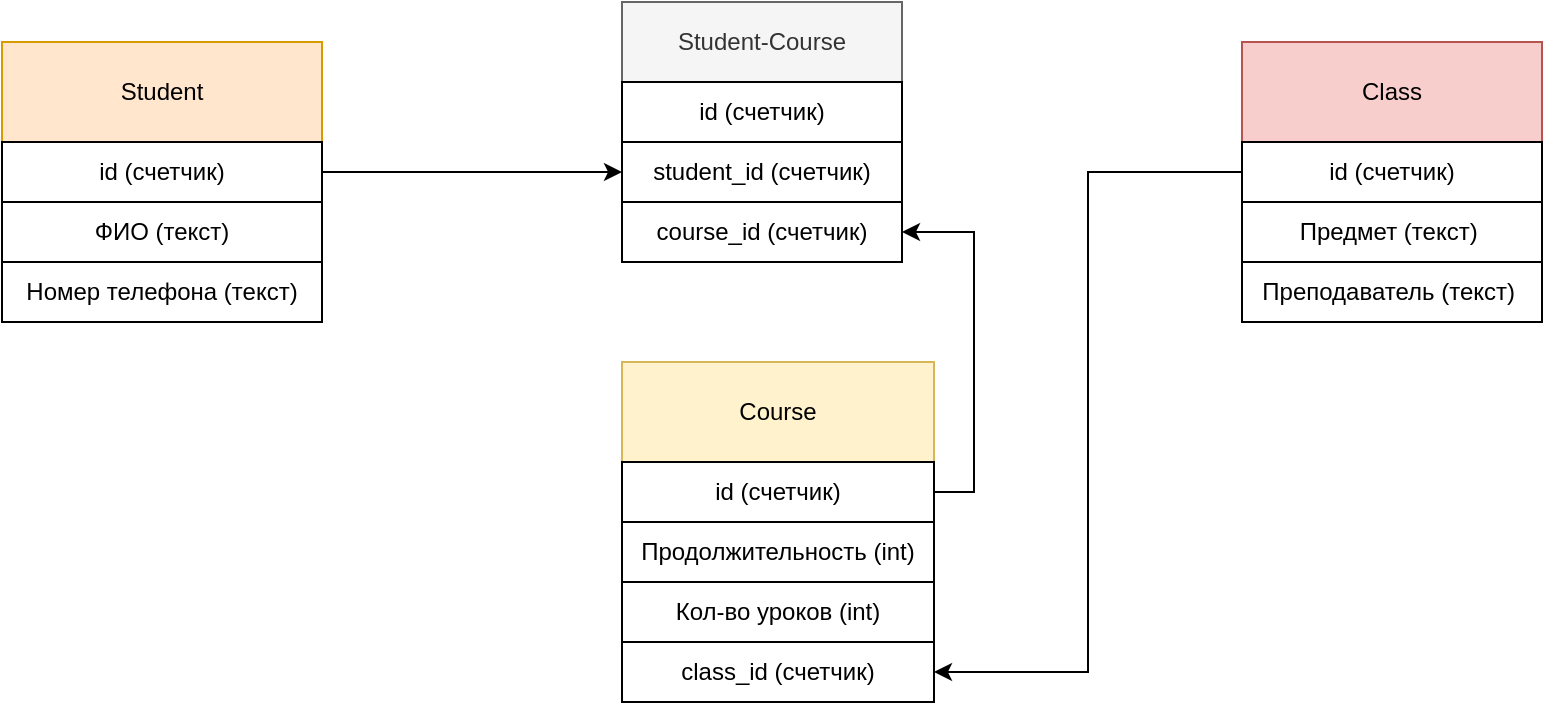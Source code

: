 <mxfile version="21.3.2" type="device">
  <diagram name="Страница 1" id="ZJ-ewDxlsZu0PtFpn3gT">
    <mxGraphModel dx="1386" dy="791" grid="1" gridSize="10" guides="1" tooltips="1" connect="1" arrows="1" fold="1" page="1" pageScale="1" pageWidth="827" pageHeight="1169" math="0" shadow="0">
      <root>
        <mxCell id="0" />
        <mxCell id="1" parent="0" />
        <mxCell id="mh43r5y5EaP5MpA7Zng7-1" value="Student" style="rounded=0;whiteSpace=wrap;html=1;fillColor=#ffe6cc;strokeColor=#d79b00;" vertex="1" parent="1">
          <mxGeometry x="40" y="80" width="160" height="50" as="geometry" />
        </mxCell>
        <mxCell id="mh43r5y5EaP5MpA7Zng7-2" value="ФИО (текст)" style="rounded=0;whiteSpace=wrap;html=1;" vertex="1" parent="1">
          <mxGeometry x="40" y="160" width="160" height="30" as="geometry" />
        </mxCell>
        <mxCell id="mh43r5y5EaP5MpA7Zng7-7" value="Номер телефона (текст)" style="rounded=0;whiteSpace=wrap;html=1;" vertex="1" parent="1">
          <mxGeometry x="40" y="190" width="160" height="30" as="geometry" />
        </mxCell>
        <mxCell id="mh43r5y5EaP5MpA7Zng7-38" style="edgeStyle=orthogonalEdgeStyle;rounded=0;orthogonalLoop=1;jettySize=auto;html=1;exitX=1;exitY=0.5;exitDx=0;exitDy=0;" edge="1" parent="1" source="mh43r5y5EaP5MpA7Zng7-10" target="mh43r5y5EaP5MpA7Zng7-31">
          <mxGeometry relative="1" as="geometry" />
        </mxCell>
        <mxCell id="mh43r5y5EaP5MpA7Zng7-10" value="id (счетчик)" style="rounded=0;whiteSpace=wrap;html=1;" vertex="1" parent="1">
          <mxGeometry x="40" y="130" width="160" height="30" as="geometry" />
        </mxCell>
        <mxCell id="mh43r5y5EaP5MpA7Zng7-13" value="Class" style="rounded=0;whiteSpace=wrap;html=1;fillColor=#f8cecc;strokeColor=#b85450;" vertex="1" parent="1">
          <mxGeometry x="660" y="80" width="150" height="50" as="geometry" />
        </mxCell>
        <mxCell id="mh43r5y5EaP5MpA7Zng7-42" style="edgeStyle=orthogonalEdgeStyle;rounded=0;orthogonalLoop=1;jettySize=auto;html=1;exitX=0;exitY=0.5;exitDx=0;exitDy=0;entryX=1;entryY=0.5;entryDx=0;entryDy=0;" edge="1" parent="1" source="mh43r5y5EaP5MpA7Zng7-14" target="mh43r5y5EaP5MpA7Zng7-39">
          <mxGeometry relative="1" as="geometry" />
        </mxCell>
        <mxCell id="mh43r5y5EaP5MpA7Zng7-14" value="id (счетчик)" style="rounded=0;whiteSpace=wrap;html=1;" vertex="1" parent="1">
          <mxGeometry x="660" y="130" width="150" height="30" as="geometry" />
        </mxCell>
        <mxCell id="mh43r5y5EaP5MpA7Zng7-15" value="Предмет (текст)&amp;nbsp;" style="rounded=0;whiteSpace=wrap;html=1;" vertex="1" parent="1">
          <mxGeometry x="660" y="160" width="150" height="30" as="geometry" />
        </mxCell>
        <mxCell id="mh43r5y5EaP5MpA7Zng7-16" value="Преподаватель (текст)&amp;nbsp;" style="rounded=0;whiteSpace=wrap;html=1;" vertex="1" parent="1">
          <mxGeometry x="660" y="190" width="150" height="30" as="geometry" />
        </mxCell>
        <mxCell id="mh43r5y5EaP5MpA7Zng7-25" value="Course" style="rounded=0;whiteSpace=wrap;html=1;fillColor=#fff2cc;strokeColor=#d6b656;" vertex="1" parent="1">
          <mxGeometry x="350" y="240" width="156" height="50" as="geometry" />
        </mxCell>
        <mxCell id="mh43r5y5EaP5MpA7Zng7-26" value="Продолжительность (int)" style="rounded=0;whiteSpace=wrap;html=1;" vertex="1" parent="1">
          <mxGeometry x="350" y="320" width="156" height="30" as="geometry" />
        </mxCell>
        <mxCell id="mh43r5y5EaP5MpA7Zng7-27" value="Кол-во уроков (int)" style="rounded=0;whiteSpace=wrap;html=1;" vertex="1" parent="1">
          <mxGeometry x="350" y="350" width="156" height="30" as="geometry" />
        </mxCell>
        <mxCell id="mh43r5y5EaP5MpA7Zng7-37" style="edgeStyle=orthogonalEdgeStyle;rounded=0;orthogonalLoop=1;jettySize=auto;html=1;exitX=1;exitY=0.5;exitDx=0;exitDy=0;entryX=1;entryY=0.5;entryDx=0;entryDy=0;" edge="1" parent="1" source="mh43r5y5EaP5MpA7Zng7-28" target="mh43r5y5EaP5MpA7Zng7-32">
          <mxGeometry relative="1" as="geometry" />
        </mxCell>
        <mxCell id="mh43r5y5EaP5MpA7Zng7-28" value="id (счетчик)" style="rounded=0;whiteSpace=wrap;html=1;" vertex="1" parent="1">
          <mxGeometry x="350" y="290" width="156" height="30" as="geometry" />
        </mxCell>
        <mxCell id="mh43r5y5EaP5MpA7Zng7-29" value="Student-Course" style="rounded=0;whiteSpace=wrap;html=1;fillColor=#f5f5f5;fontColor=#333333;strokeColor=#666666;" vertex="1" parent="1">
          <mxGeometry x="350" y="60" width="140" height="40" as="geometry" />
        </mxCell>
        <mxCell id="mh43r5y5EaP5MpA7Zng7-30" value="id (счетчик)" style="rounded=0;whiteSpace=wrap;html=1;" vertex="1" parent="1">
          <mxGeometry x="350" y="100" width="140" height="30" as="geometry" />
        </mxCell>
        <mxCell id="mh43r5y5EaP5MpA7Zng7-31" value="student_id (счетчик)" style="rounded=0;whiteSpace=wrap;html=1;" vertex="1" parent="1">
          <mxGeometry x="350" y="130" width="140" height="30" as="geometry" />
        </mxCell>
        <mxCell id="mh43r5y5EaP5MpA7Zng7-32" value="сourse_id (счетчик)" style="rounded=0;whiteSpace=wrap;html=1;" vertex="1" parent="1">
          <mxGeometry x="350" y="160" width="140" height="30" as="geometry" />
        </mxCell>
        <mxCell id="mh43r5y5EaP5MpA7Zng7-39" value="class_id (счетчик)" style="rounded=0;whiteSpace=wrap;html=1;" vertex="1" parent="1">
          <mxGeometry x="350" y="380" width="156" height="30" as="geometry" />
        </mxCell>
        <mxCell id="mh43r5y5EaP5MpA7Zng7-41" style="edgeStyle=orthogonalEdgeStyle;rounded=0;orthogonalLoop=1;jettySize=auto;html=1;exitX=0.5;exitY=1;exitDx=0;exitDy=0;" edge="1" parent="1" source="mh43r5y5EaP5MpA7Zng7-39" target="mh43r5y5EaP5MpA7Zng7-39">
          <mxGeometry relative="1" as="geometry" />
        </mxCell>
      </root>
    </mxGraphModel>
  </diagram>
</mxfile>
